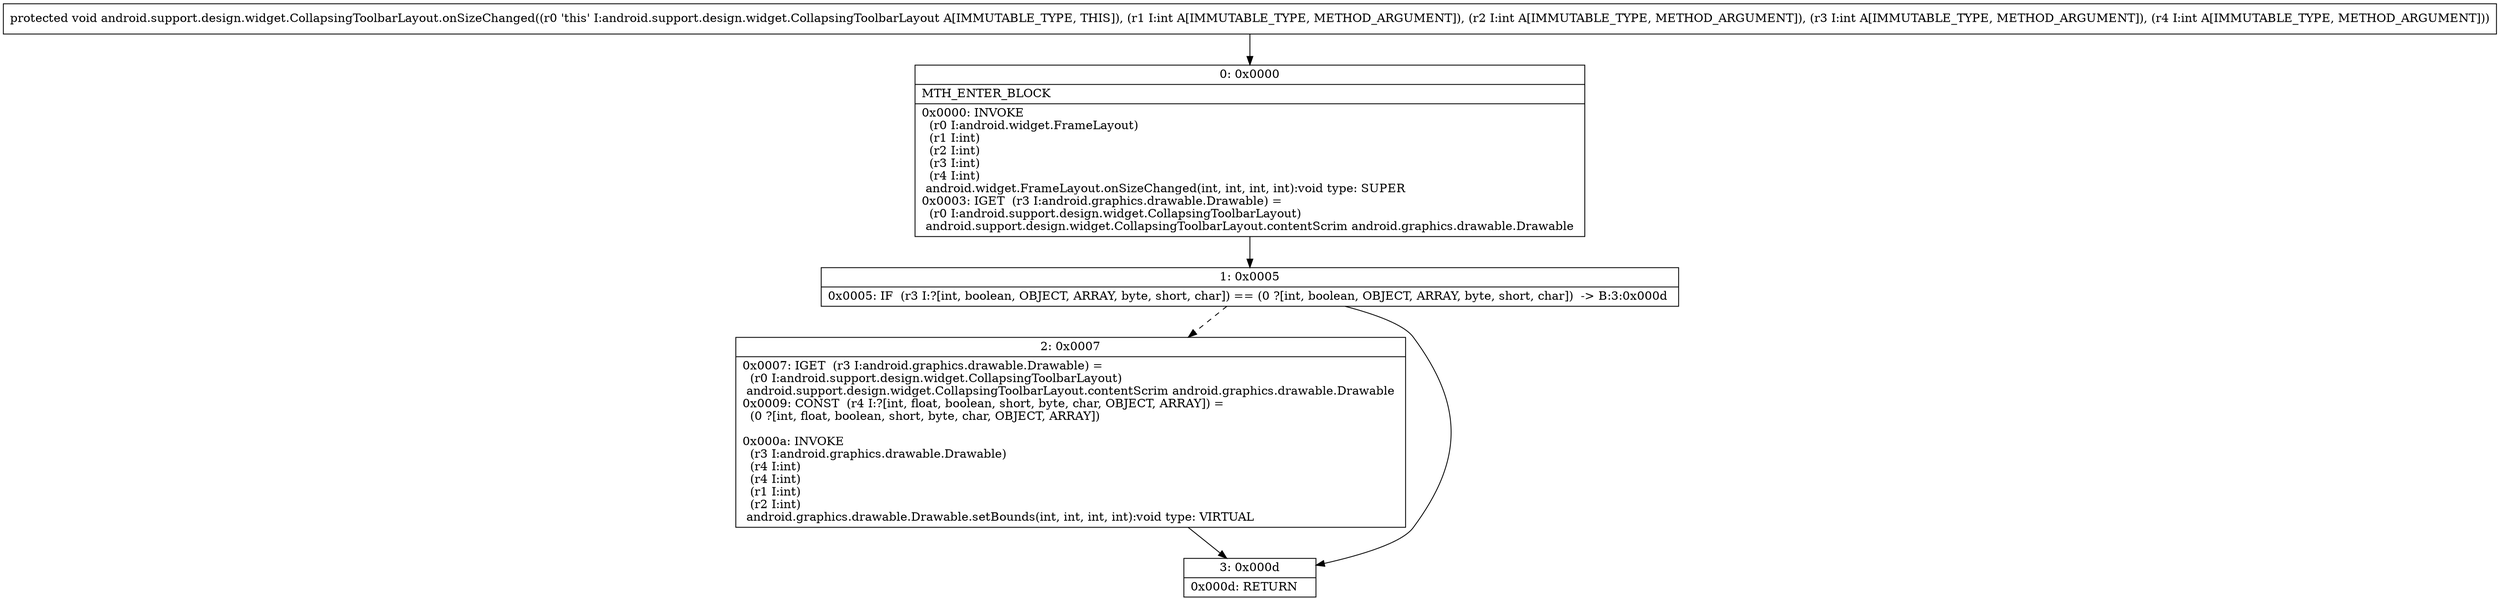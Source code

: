 digraph "CFG forandroid.support.design.widget.CollapsingToolbarLayout.onSizeChanged(IIII)V" {
Node_0 [shape=record,label="{0\:\ 0x0000|MTH_ENTER_BLOCK\l|0x0000: INVOKE  \l  (r0 I:android.widget.FrameLayout)\l  (r1 I:int)\l  (r2 I:int)\l  (r3 I:int)\l  (r4 I:int)\l android.widget.FrameLayout.onSizeChanged(int, int, int, int):void type: SUPER \l0x0003: IGET  (r3 I:android.graphics.drawable.Drawable) = \l  (r0 I:android.support.design.widget.CollapsingToolbarLayout)\l android.support.design.widget.CollapsingToolbarLayout.contentScrim android.graphics.drawable.Drawable \l}"];
Node_1 [shape=record,label="{1\:\ 0x0005|0x0005: IF  (r3 I:?[int, boolean, OBJECT, ARRAY, byte, short, char]) == (0 ?[int, boolean, OBJECT, ARRAY, byte, short, char])  \-\> B:3:0x000d \l}"];
Node_2 [shape=record,label="{2\:\ 0x0007|0x0007: IGET  (r3 I:android.graphics.drawable.Drawable) = \l  (r0 I:android.support.design.widget.CollapsingToolbarLayout)\l android.support.design.widget.CollapsingToolbarLayout.contentScrim android.graphics.drawable.Drawable \l0x0009: CONST  (r4 I:?[int, float, boolean, short, byte, char, OBJECT, ARRAY]) = \l  (0 ?[int, float, boolean, short, byte, char, OBJECT, ARRAY])\l \l0x000a: INVOKE  \l  (r3 I:android.graphics.drawable.Drawable)\l  (r4 I:int)\l  (r4 I:int)\l  (r1 I:int)\l  (r2 I:int)\l android.graphics.drawable.Drawable.setBounds(int, int, int, int):void type: VIRTUAL \l}"];
Node_3 [shape=record,label="{3\:\ 0x000d|0x000d: RETURN   \l}"];
MethodNode[shape=record,label="{protected void android.support.design.widget.CollapsingToolbarLayout.onSizeChanged((r0 'this' I:android.support.design.widget.CollapsingToolbarLayout A[IMMUTABLE_TYPE, THIS]), (r1 I:int A[IMMUTABLE_TYPE, METHOD_ARGUMENT]), (r2 I:int A[IMMUTABLE_TYPE, METHOD_ARGUMENT]), (r3 I:int A[IMMUTABLE_TYPE, METHOD_ARGUMENT]), (r4 I:int A[IMMUTABLE_TYPE, METHOD_ARGUMENT])) }"];
MethodNode -> Node_0;
Node_0 -> Node_1;
Node_1 -> Node_2[style=dashed];
Node_1 -> Node_3;
Node_2 -> Node_3;
}

